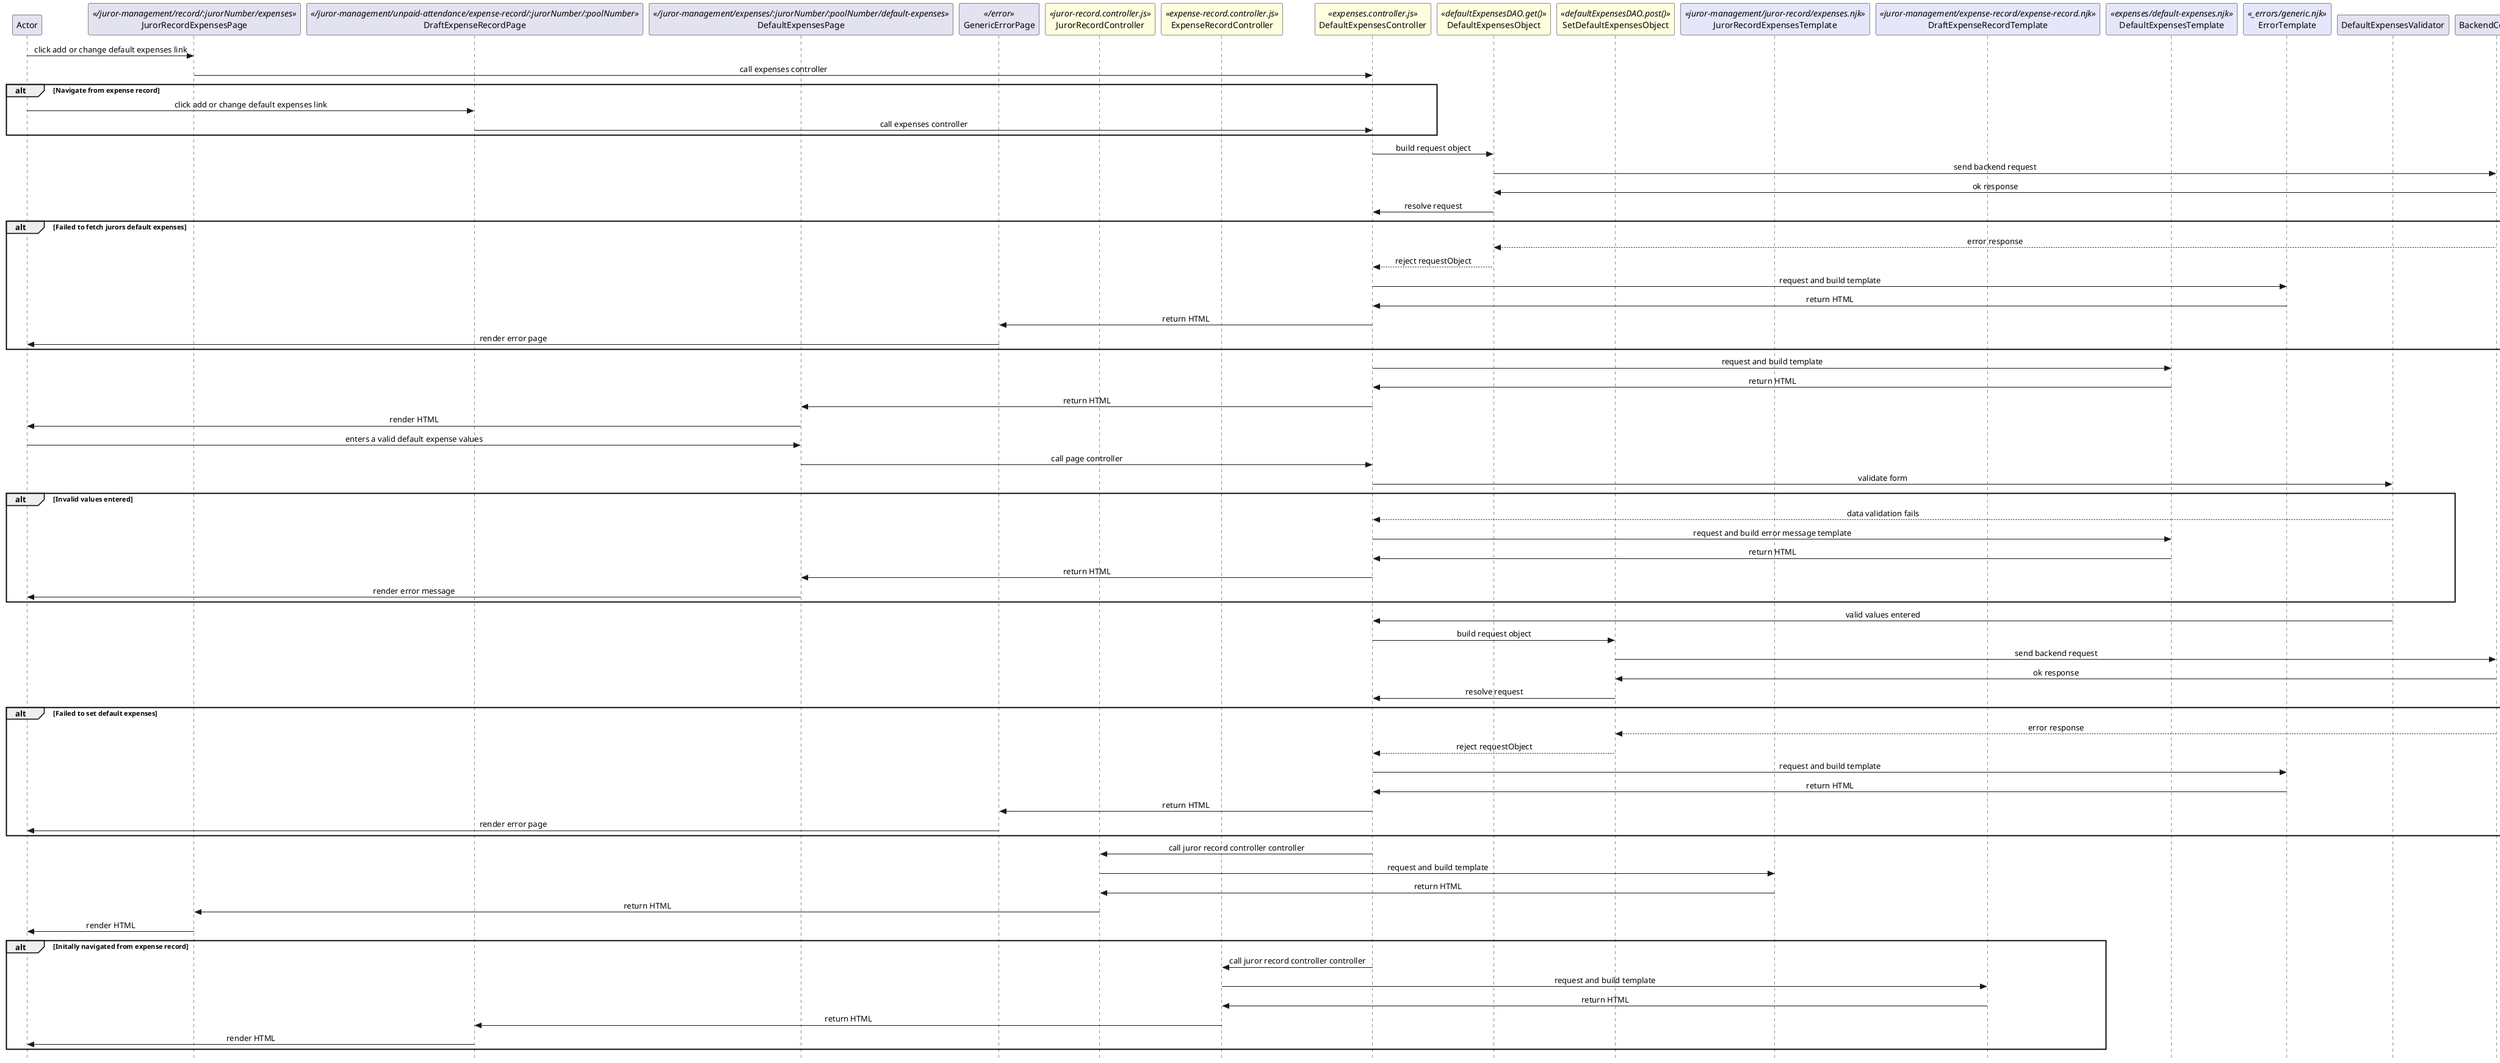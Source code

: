 @startuml add-default-expenses

skinparam Style strictuml 
skinparam SequenceMessageAlignment center

participant Actor

''' LOCAL ROUTING
participant JurorRecordExpensesPage <</juror-management/record/:jurorNumber/expenses>>
participant DraftExpenseRecordPage <</juror-management/unpaid-attendance/expense-record/:jurorNumber/:poolNumber>>
participant DefaultExpensesPage <</juror-management/expenses/:jurorNumber/:poolNumber/default-expenses>>
participant GenericErrorPage <</error>>

''' CONTROLLER AND REQUEST OBJECTS
participant JurorRecordController <<juror-record.controller.js>> #lightyellow
participant ExpenseRecordController <<expense-record.controller.js>> #lightyellow
participant DefaultExpensesController <<expenses.controller.js>> #lightyellow
participant DefaultExpensesObject <<defaultExpensesDAO.get()>> #lightyellow
participant SetDefaultExpensesObject <<defaultExpensesDAO.post()>> #lightyellow

''' TEMPLATES
participant JurorRecordExpensesTemplate <<juror-management/juror-record/expenses.njk>> #lavender
participant DraftExpenseRecordTemplate <<juror-management/expense-record/expense-record.njk>> #lavender
participant DefaultExpensesTemplate <<expenses/default-expenses.njk>> #lavender
participant ErrorTemplate <<_errors/generic.njk>> #lavender

''' FILTERS AND VALIDATORS
participant DefaultExpensesValidator

''' BACKEND CONTROLLER
participant BackendController

Actor -> JurorRecordExpensesPage : click add or change default expenses link
JurorRecordExpensesPage -> DefaultExpensesController : call expenses controller

alt Navigate from expense record
  Actor -> DraftExpenseRecordPage : click add or change default expenses link
  DraftExpenseRecordPage -> DefaultExpensesController : call expenses controller
end
 
DefaultExpensesController -> DefaultExpensesObject : build request object
DefaultExpensesObject -> BackendController : send backend request
DefaultExpensesObject <- BackendController : ok response
DefaultExpensesController <- DefaultExpensesObject : resolve request

alt Failed to fetch jurors default expenses
    DefaultExpensesObject <-- BackendController : error response
    DefaultExpensesController <-- DefaultExpensesObject : reject requestObject
    DefaultExpensesController -> ErrorTemplate : request and build template
    DefaultExpensesController <- ErrorTemplate : return HTML
    GenericErrorPage <- DefaultExpensesController : return HTML
    Actor <- GenericErrorPage : render error page
end

DefaultExpensesController -> DefaultExpensesTemplate : request and build template
DefaultExpensesController <- DefaultExpensesTemplate : return HTML
DefaultExpensesPage <- DefaultExpensesController : return HTML
Actor <- DefaultExpensesPage : render HTML

Actor -> DefaultExpensesPage : enters a valid default expense values

DefaultExpensesPage -> DefaultExpensesController : call page controller

DefaultExpensesController -> DefaultExpensesValidator : validate form

alt Invalid values entered
  DefaultExpensesController <-- DefaultExpensesValidator : data validation fails
  DefaultExpensesController -> DefaultExpensesTemplate : request and build error message template
  DefaultExpensesController <- DefaultExpensesTemplate : return HTML
  DefaultExpensesPage <- DefaultExpensesController : return HTML
  Actor <- DefaultExpensesPage : render error message
end

DefaultExpensesController <- DefaultExpensesValidator : valid values entered

DefaultExpensesController -> SetDefaultExpensesObject : build request object
SetDefaultExpensesObject -> BackendController : send backend request
SetDefaultExpensesObject <- BackendController : ok response
DefaultExpensesController <- SetDefaultExpensesObject : resolve request

alt Failed to set default expenses
    SetDefaultExpensesObject <-- BackendController : error response
    DefaultExpensesController <-- SetDefaultExpensesObject : reject requestObject
    DefaultExpensesController -> ErrorTemplate : request and build template
    DefaultExpensesController <- ErrorTemplate : return HTML
    GenericErrorPage <- DefaultExpensesController : return HTML
    Actor <- GenericErrorPage : render error page
end

DefaultExpensesController -> JurorRecordController : call juror record controller controller
JurorRecordController -> JurorRecordExpensesTemplate : request and build template
JurorRecordController <- JurorRecordExpensesTemplate : return HTML
JurorRecordExpensesPage <- JurorRecordController : return HTML
Actor <- JurorRecordExpensesPage : render HTML

alt Initally navigated from expense record
  DefaultExpensesController -> ExpenseRecordController : call juror record controller controller
  ExpenseRecordController -> DraftExpenseRecordTemplate : request and build template
  ExpenseRecordController <- DraftExpenseRecordTemplate : return HTML
  DraftExpenseRecordPage <- ExpenseRecordController : return HTML
  Actor <- DraftExpenseRecordPage : render HTML
end







    
